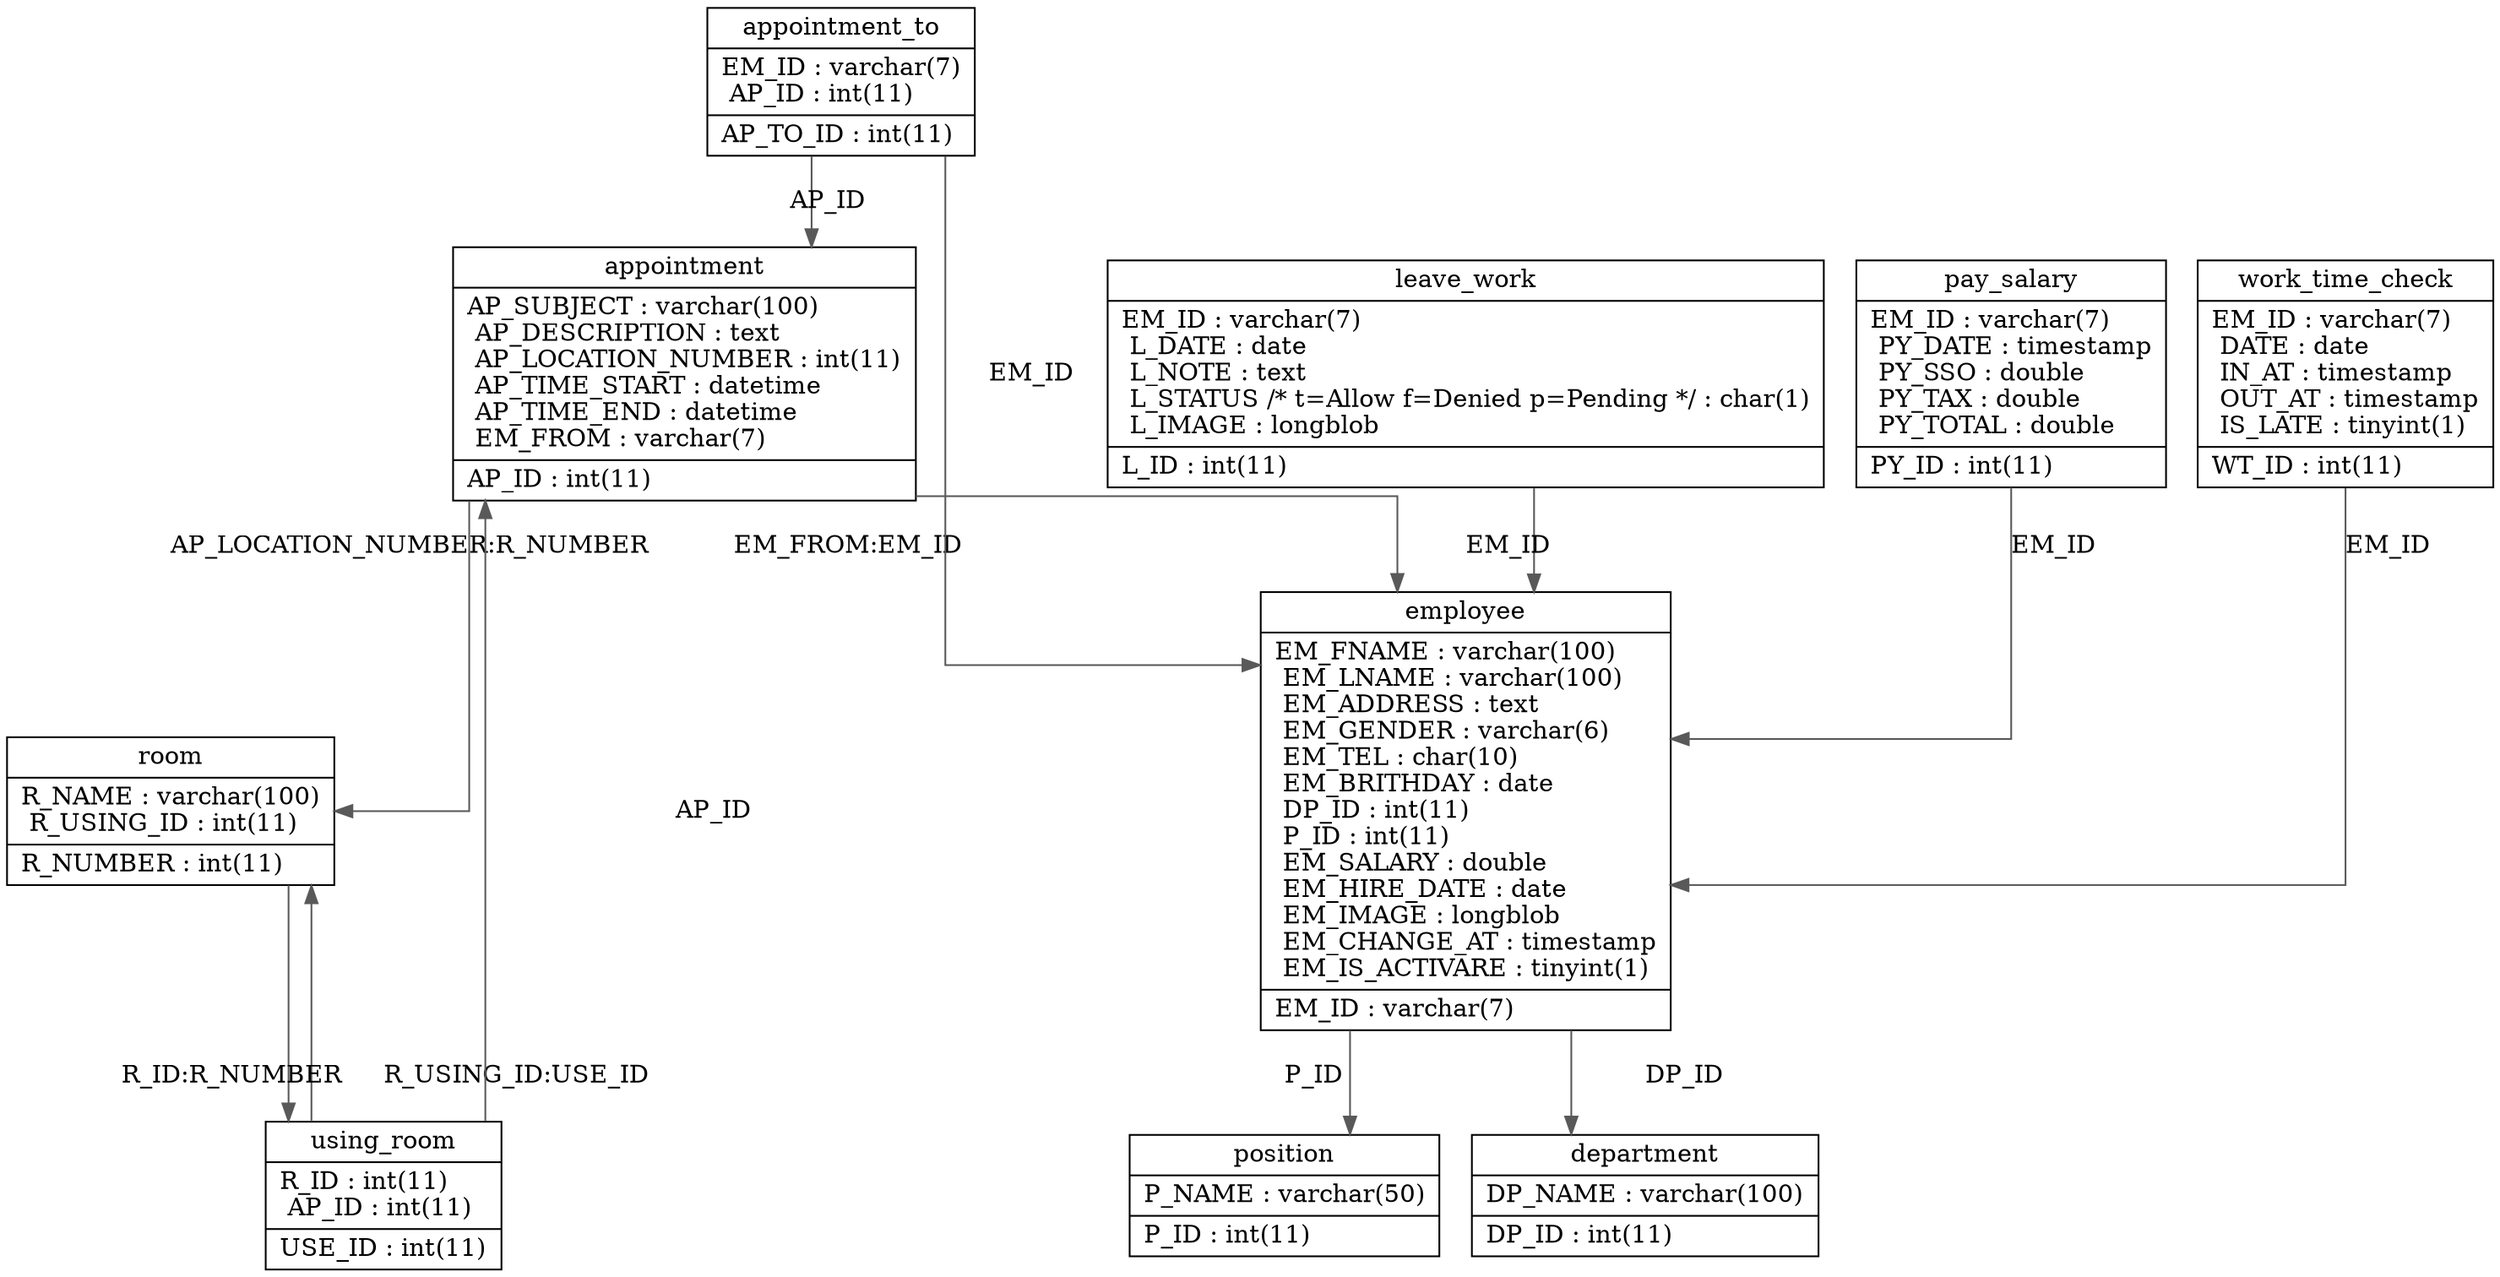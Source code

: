 digraph "project_sa" {

splines  = ortho;
fontname = "Inconsolata";

node [colorscheme = ylgnbu4];
edge [colorscheme = dark28, dir = both];

appointment     [shape = record, pos = "2.382,7.424!"     , label = "{ appointment |  AP_SUBJECT : varchar(100)\l  AP_DESCRIPTION : text\l  AP_LOCATION_NUMBER : int(11)\l  AP_TIME_START : datetime\l  AP_TIME_END : datetime\l  EM_FROM : varchar(7)\l| AP_ID : int(11)\l }"];
appointment_to  [shape = record, pos = "-0.833,6.813!"    , label = "{ appointment_to |  EM_ID : varchar(7)\l  AP_ID : int(11)\l| AP_TO_ID : int(11)\l }"];
department      [shape = record, pos = "11.333,7.771!"    , label = "{ department |  DP_NAME : varchar(100)\l| DP_ID : int(11)\l }"];
employee        [shape = record, pos = "7.813,13.215!"    , label = "{ employee |  EM_FNAME : varchar(100)\l  EM_LNAME : varchar(100)\l  EM_ADDRESS : text\l  EM_GENDER : varchar(6)\l  EM_TEL : char(10)\l  EM_BRITHDAY : date\l  DP_ID : int(11)\l  P_ID : int(11)\l  EM_SALARY : double\l  EM_HIRE_DATE : date\l  EM_IMAGE : longblob\l  EM_CHANGE_AT : timestamp\l  EM_IS_ACTIVARE : tinyint(1)\l| EM_ID : varchar(7)\l }"];
leave_work      [shape = record, pos = "6.910,16.715!"    , label = "{ leave_work |  EM_ID : varchar(7)\l  L_DATE : date\l  L_NOTE : text\l  L_STATUS  /* t=Allow f=Denied p=Pending */ : char(1)\l  L_IMAGE : longblob\l| L_ID : int(11)\l }"];
pay_salary      [shape = record, pos = "11.431,11.993!"   , label = "{ pay_salary |  EM_ID : varchar(7)\l  PY_DATE : timestamp\l  PY_SSO : double\l  PY_TAX : double\l  PY_TOTAL : double\l| PY_ID : int(11)\l }"];
position        [shape = record, pos = "-2.174,11.382!"   , label = "{ position |  P_NAME : varchar(50)\l| P_ID : int(11)\l }"];
room            [shape = record, pos = "2.778,3.757!"     , label = "{ room |  R_NAME : varchar(100)\l  R_USING_ID : int(11)\l| R_NUMBER : int(11)\l }"];
using_room      [shape = record, pos = "6.042,3.757!"     , label = "{ using_room |  R_ID : int(11)\l  AP_ID : int(11)\l| USE_ID : int(11)\l }"];
work_time_check [shape = record, pos = "8.014,5.882!"     , label = "{ work_time_check |  EM_ID : varchar(7)\l  DATE : date\l  IN_AT : timestamp\l  OUT_AT : timestamp\l  IS_LATE : tinyint(1)\l| WT_ID : int(11)\l }"];

appointment     -> employee        [color = "#595959", style = solid , arrowtail = none    , arrowhead = normal  , taillabel = "", label = "EM_FROM:EM_ID", headlabel = ""];
appointment     -> room            [color = "#595959", style = solid , arrowtail = none    , arrowhead = normal  , taillabel = "", label = "AP_LOCATION_NUMBER:R_NUMBER", headlabel = ""];
appointment_to  -> appointment     [color = "#595959", style = solid , arrowtail = none    , arrowhead = normal  , taillabel = "", label = "AP_ID", headlabel = ""];
appointment_to  -> employee        [color = "#595959", style = solid , arrowtail = none    , arrowhead = normal  , taillabel = "", label = "EM_ID", headlabel = ""];
employee        -> department      [color = "#595959", style = solid , arrowtail = none    , arrowhead = normal  , taillabel = "", label = "DP_ID", headlabel = ""];
employee        -> position        [color = "#595959", style = solid , arrowtail = none    , arrowhead = normal  , taillabel = "", label = "P_ID", headlabel = ""];
leave_work      -> employee        [color = "#595959", style = solid , arrowtail = none    , arrowhead = normal  , taillabel = "", label = "EM_ID", headlabel = ""];
pay_salary      -> employee        [color = "#595959", style = solid , arrowtail = none    , arrowhead = normal  , taillabel = "", label = "EM_ID", headlabel = ""];
room            -> using_room      [color = "#595959", style = solid , arrowtail = none    , arrowhead = normal  , taillabel = "", label = "R_USING_ID:USE_ID", headlabel = ""];
using_room      -> appointment     [color = "#595959", style = solid , arrowtail = none    , arrowhead = normal  , taillabel = "", label = "AP_ID", headlabel = ""];
using_room      -> room            [color = "#595959", style = solid , arrowtail = none    , arrowhead = normal  , taillabel = "", label = "R_ID:R_NUMBER", headlabel = ""];
work_time_check -> employee        [color = "#595959", style = solid , arrowtail = none    , arrowhead = normal  , taillabel = "", label = "EM_ID", headlabel = ""];

}
